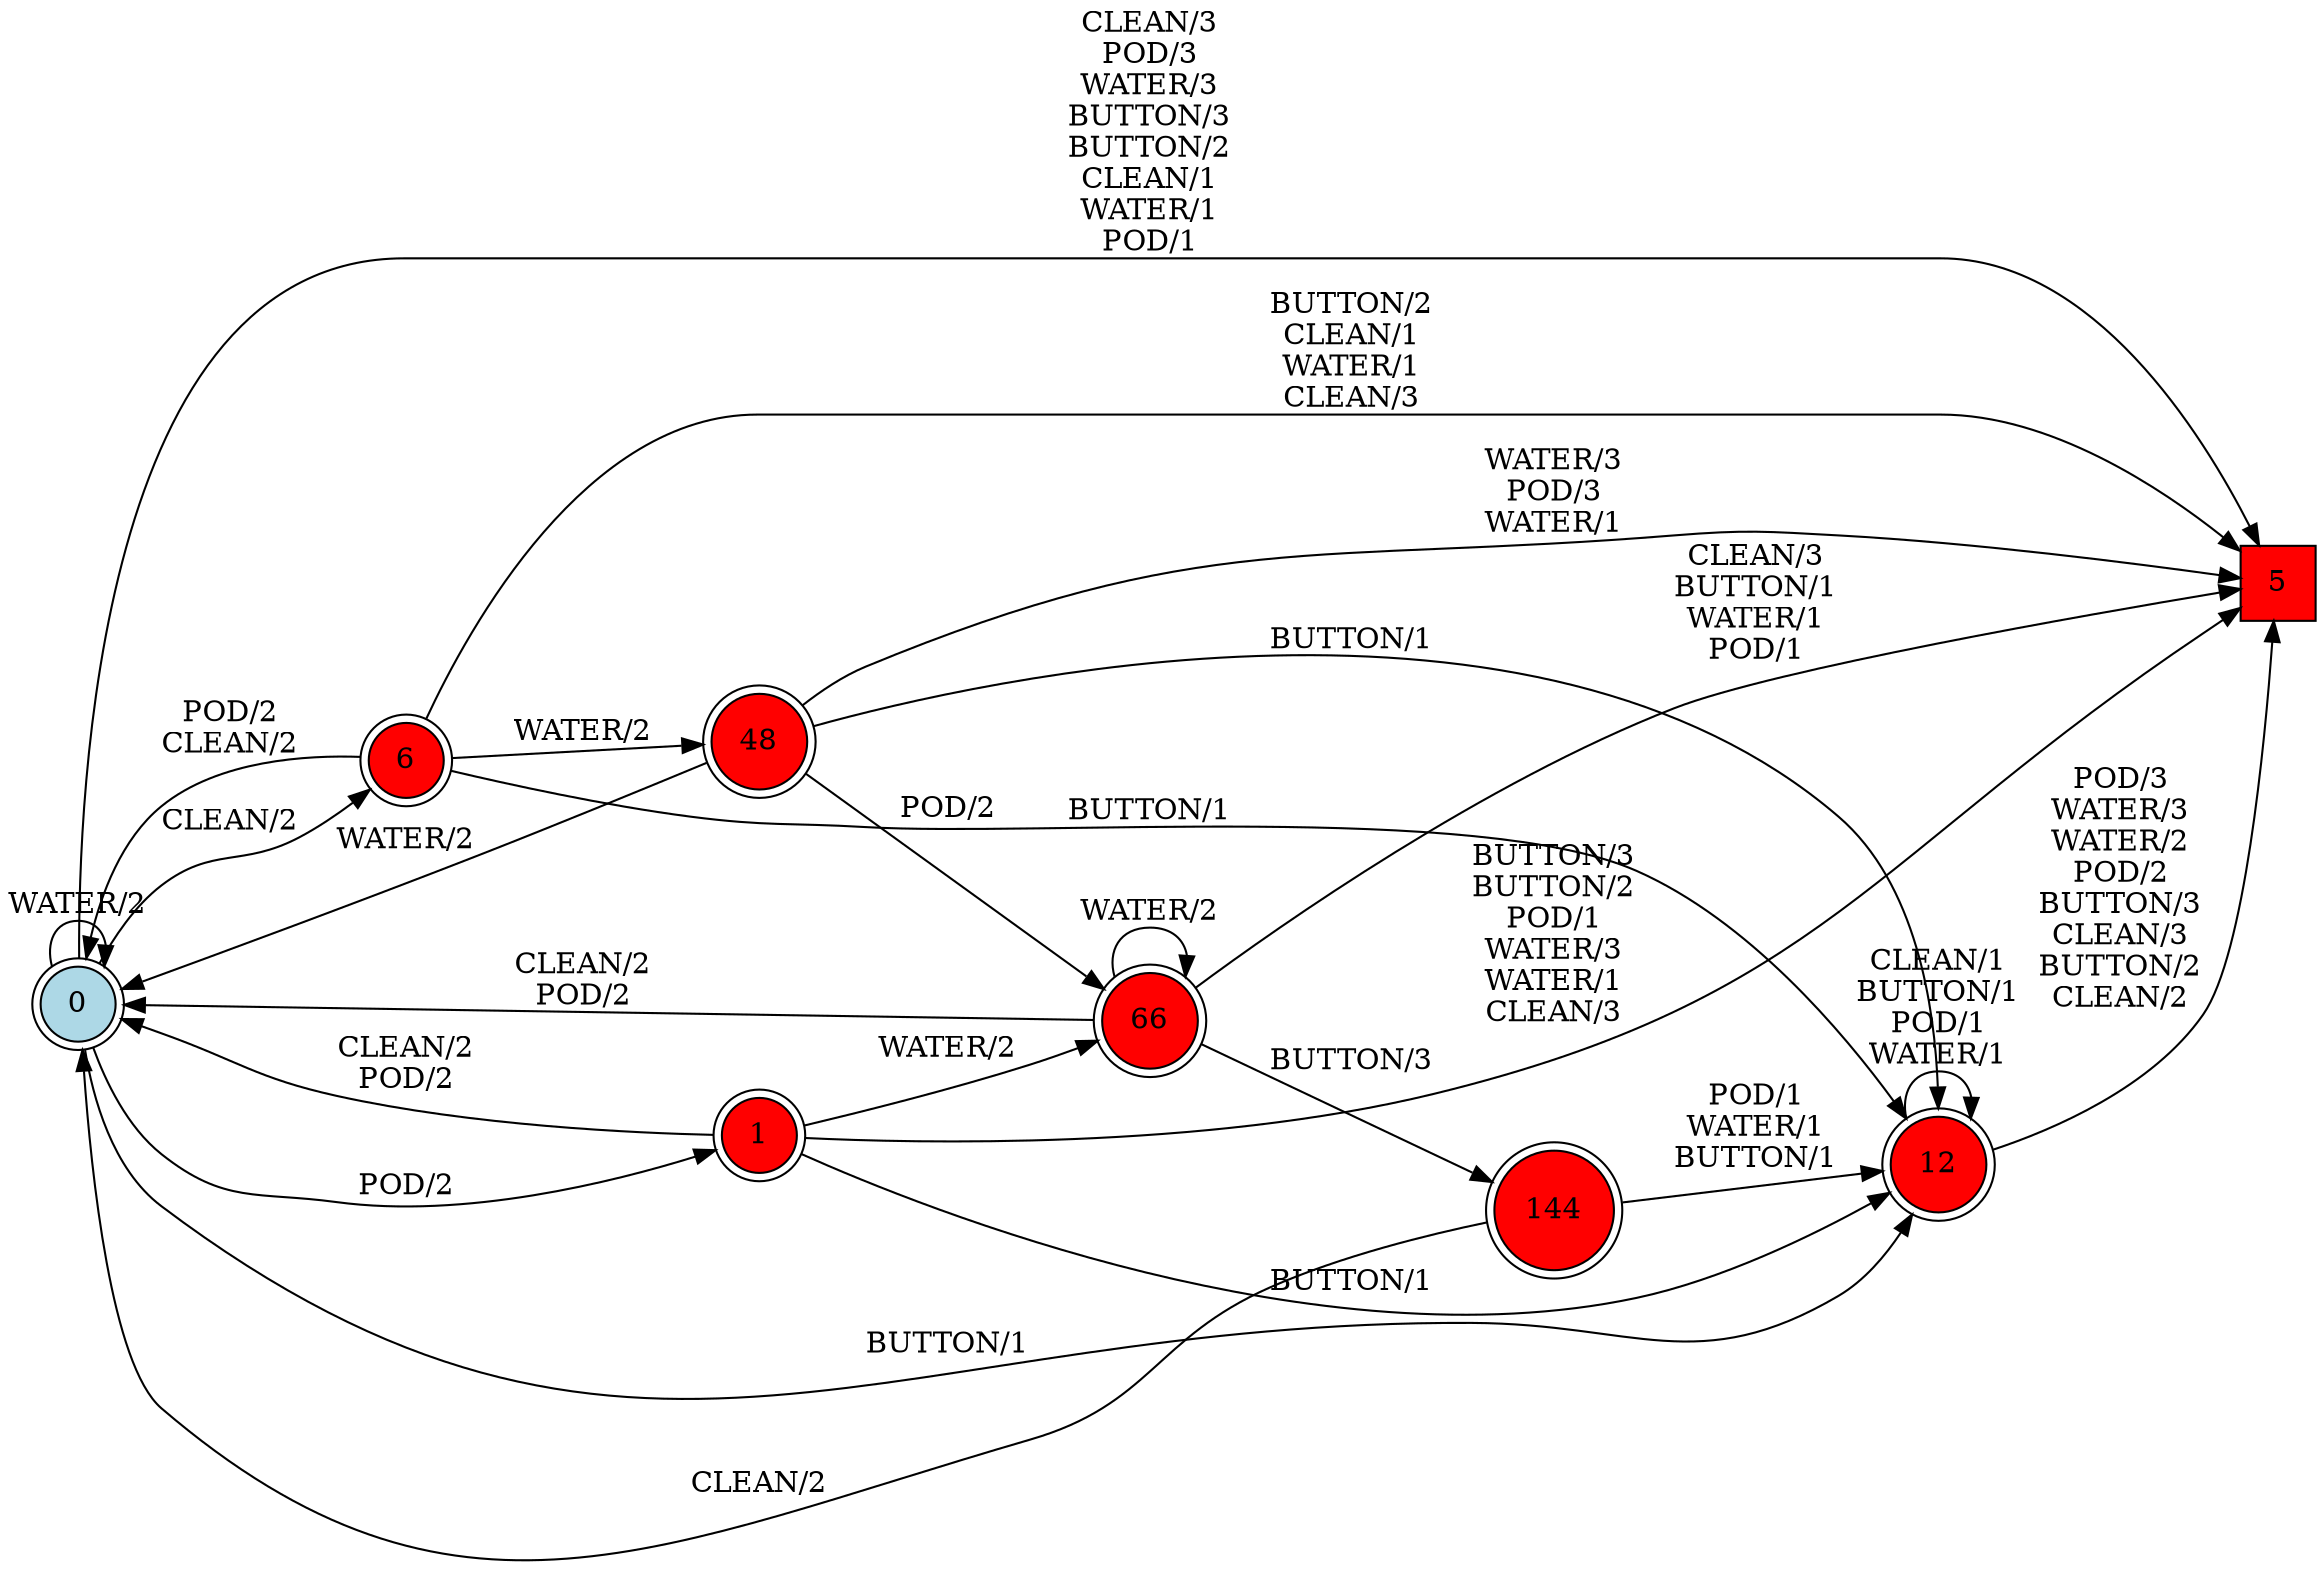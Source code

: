 digraph G {
  rankdir=LR;
  node [shape=circle, style=filled, fillcolor=white];
  "0" [isInitial=True, fillcolor=lightblue, shape=doublecircle];
  "1" [fillcolor=red, shape=doublecircle];
  "5" [fillcolor=red, shape=square];
  "6" [fillcolor=red, shape=doublecircle];
  "12" [fillcolor=red, shape=doublecircle];
  "48" [fillcolor=red, shape=doublecircle];
  "66" [fillcolor=red, shape=doublecircle];
  "144" [fillcolor=red, shape=doublecircle];
  "0" -> "1" [label="POD/2"];
  "0" -> "6" [label="CLEAN/2"];
  "0" -> "5" [label="CLEAN/3\nPOD/3\nWATER/3\nBUTTON/3\nBUTTON/2\nCLEAN/1\nWATER/1\nPOD/1"];
  "0" -> "0" [label="WATER/2"];
  "0" -> "12" [label="BUTTON/1"];
  "1" -> "66" [label="WATER/2"];
  "1" -> "5" [label="BUTTON/3\nBUTTON/2\nPOD/1\nWATER/3\nWATER/1\nCLEAN/3"];
  "1" -> "0" [label="CLEAN/2\nPOD/2"];
  "1" -> "12" [label="BUTTON/1"];
  "6" -> "48" [label="WATER/2"];
  "6" -> "5" [label="BUTTON/2\nCLEAN/1\nWATER/1\nCLEAN/3"];
  "6" -> "0" [label="POD/2\nCLEAN/2"];
  "6" -> "12" [label="BUTTON/1"];
  "12" -> "5" [label="POD/3\nWATER/3\nWATER/2\nPOD/2\nBUTTON/3\nCLEAN/3\nBUTTON/2\nCLEAN/2"];
  "12" -> "12" [label="CLEAN/1\nBUTTON/1\nPOD/1\nWATER/1"];
  "48" -> "5" [label="WATER/3\nPOD/3\nWATER/1"];
  "48" -> "0" [label="WATER/2"];
  "48" -> "12" [label="BUTTON/1"];
  "48" -> "66" [label="POD/2"];
  "66" -> "144" [label="BUTTON/3"];
  "66" -> "5" [label="CLEAN/3\nBUTTON/1\nWATER/1\nPOD/1"];
  "66" -> "0" [label="CLEAN/2\nPOD/2"];
  "66" -> "66" [label="WATER/2"];
  "144" -> "12" [label="POD/1\nWATER/1\nBUTTON/1"];
  "144" -> "0" [label="CLEAN/2"];
}